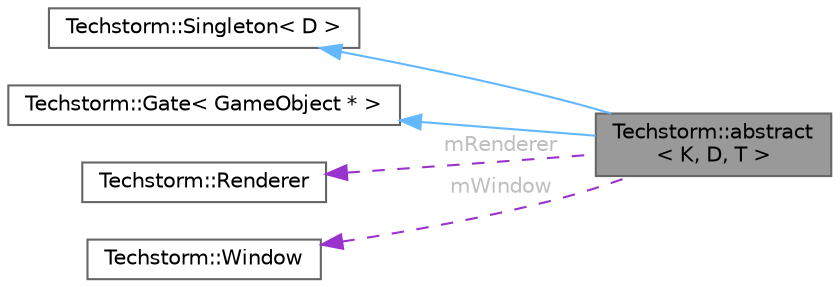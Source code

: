 digraph "Techstorm::abstract&lt; K, D, T &gt;"
{
 // LATEX_PDF_SIZE
  bgcolor="transparent";
  edge [fontname=Helvetica,fontsize=10,labelfontname=Helvetica,labelfontsize=10];
  node [fontname=Helvetica,fontsize=10,shape=box,height=0.2,width=0.4];
  rankdir="LR";
  Node1 [id="Node000001",label="Techstorm::abstract\l\< K, D, T \>",height=0.2,width=0.4,color="gray40", fillcolor="grey60", style="filled", fontcolor="black",tooltip="This is an abstract interface singleton that all projects must implement and set the ProjectReference..."];
  Node2 -> Node1 [id="edge5_Node000001_Node000002",dir="back",color="steelblue1",style="solid",tooltip=" "];
  Node2 [id="Node000002",label="Techstorm::Singleton\< D \>",height=0.2,width=0.4,color="gray40", fillcolor="white", style="filled",URL="$d5/d55/class_techstorm_1_1_singleton.html",tooltip=" "];
  Node3 -> Node1 [id="edge6_Node000001_Node000003",dir="back",color="steelblue1",style="solid",tooltip=" "];
  Node3 [id="Node000003",label="Techstorm::Gate\< GameObject * \>",height=0.2,width=0.4,color="gray40", fillcolor="white", style="filled",URL="$d6/d46/class_techstorm_1_1_gate.html",tooltip=" "];
  Node4 -> Node1 [id="edge7_Node000001_Node000004",dir="back",color="darkorchid3",style="dashed",tooltip=" ",label=" mRenderer",fontcolor="grey" ];
  Node4 [id="Node000004",label="Techstorm::Renderer",height=0.2,width=0.4,color="gray40", fillcolor="white", style="filled",URL="$d4/d22/class_techstorm_1_1_renderer.html",tooltip=" "];
  Node5 -> Node1 [id="edge8_Node000001_Node000005",dir="back",color="darkorchid3",style="dashed",tooltip=" ",label=" mWindow",fontcolor="grey" ];
  Node5 [id="Node000005",label="Techstorm::Window",height=0.2,width=0.4,color="gray40", fillcolor="white", style="filled",URL="$da/d10/class_techstorm_1_1_window.html",tooltip=" "];
}
